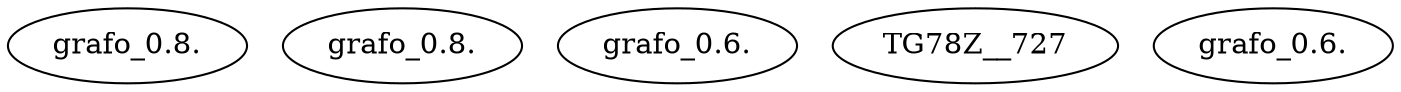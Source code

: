 strict graph  {
"./MALWR/familia_2/grafo_0.8.dot" [label="grafo_0.8."];
"./MALWR/familia_2/grafo_0.8.png" [label="grafo_0.8."];
"./MALWR/familia_2/grafo_0.6.png" [label="grafo_0.6."];
"./MALWR/familia_2/TG78Z__727A6800991EEAD454E53E8AF164A99C" [label=TG78Z__727];
"./MALWR/familia_2/grafo_0.6.dot" [label="grafo_0.6."];
}
